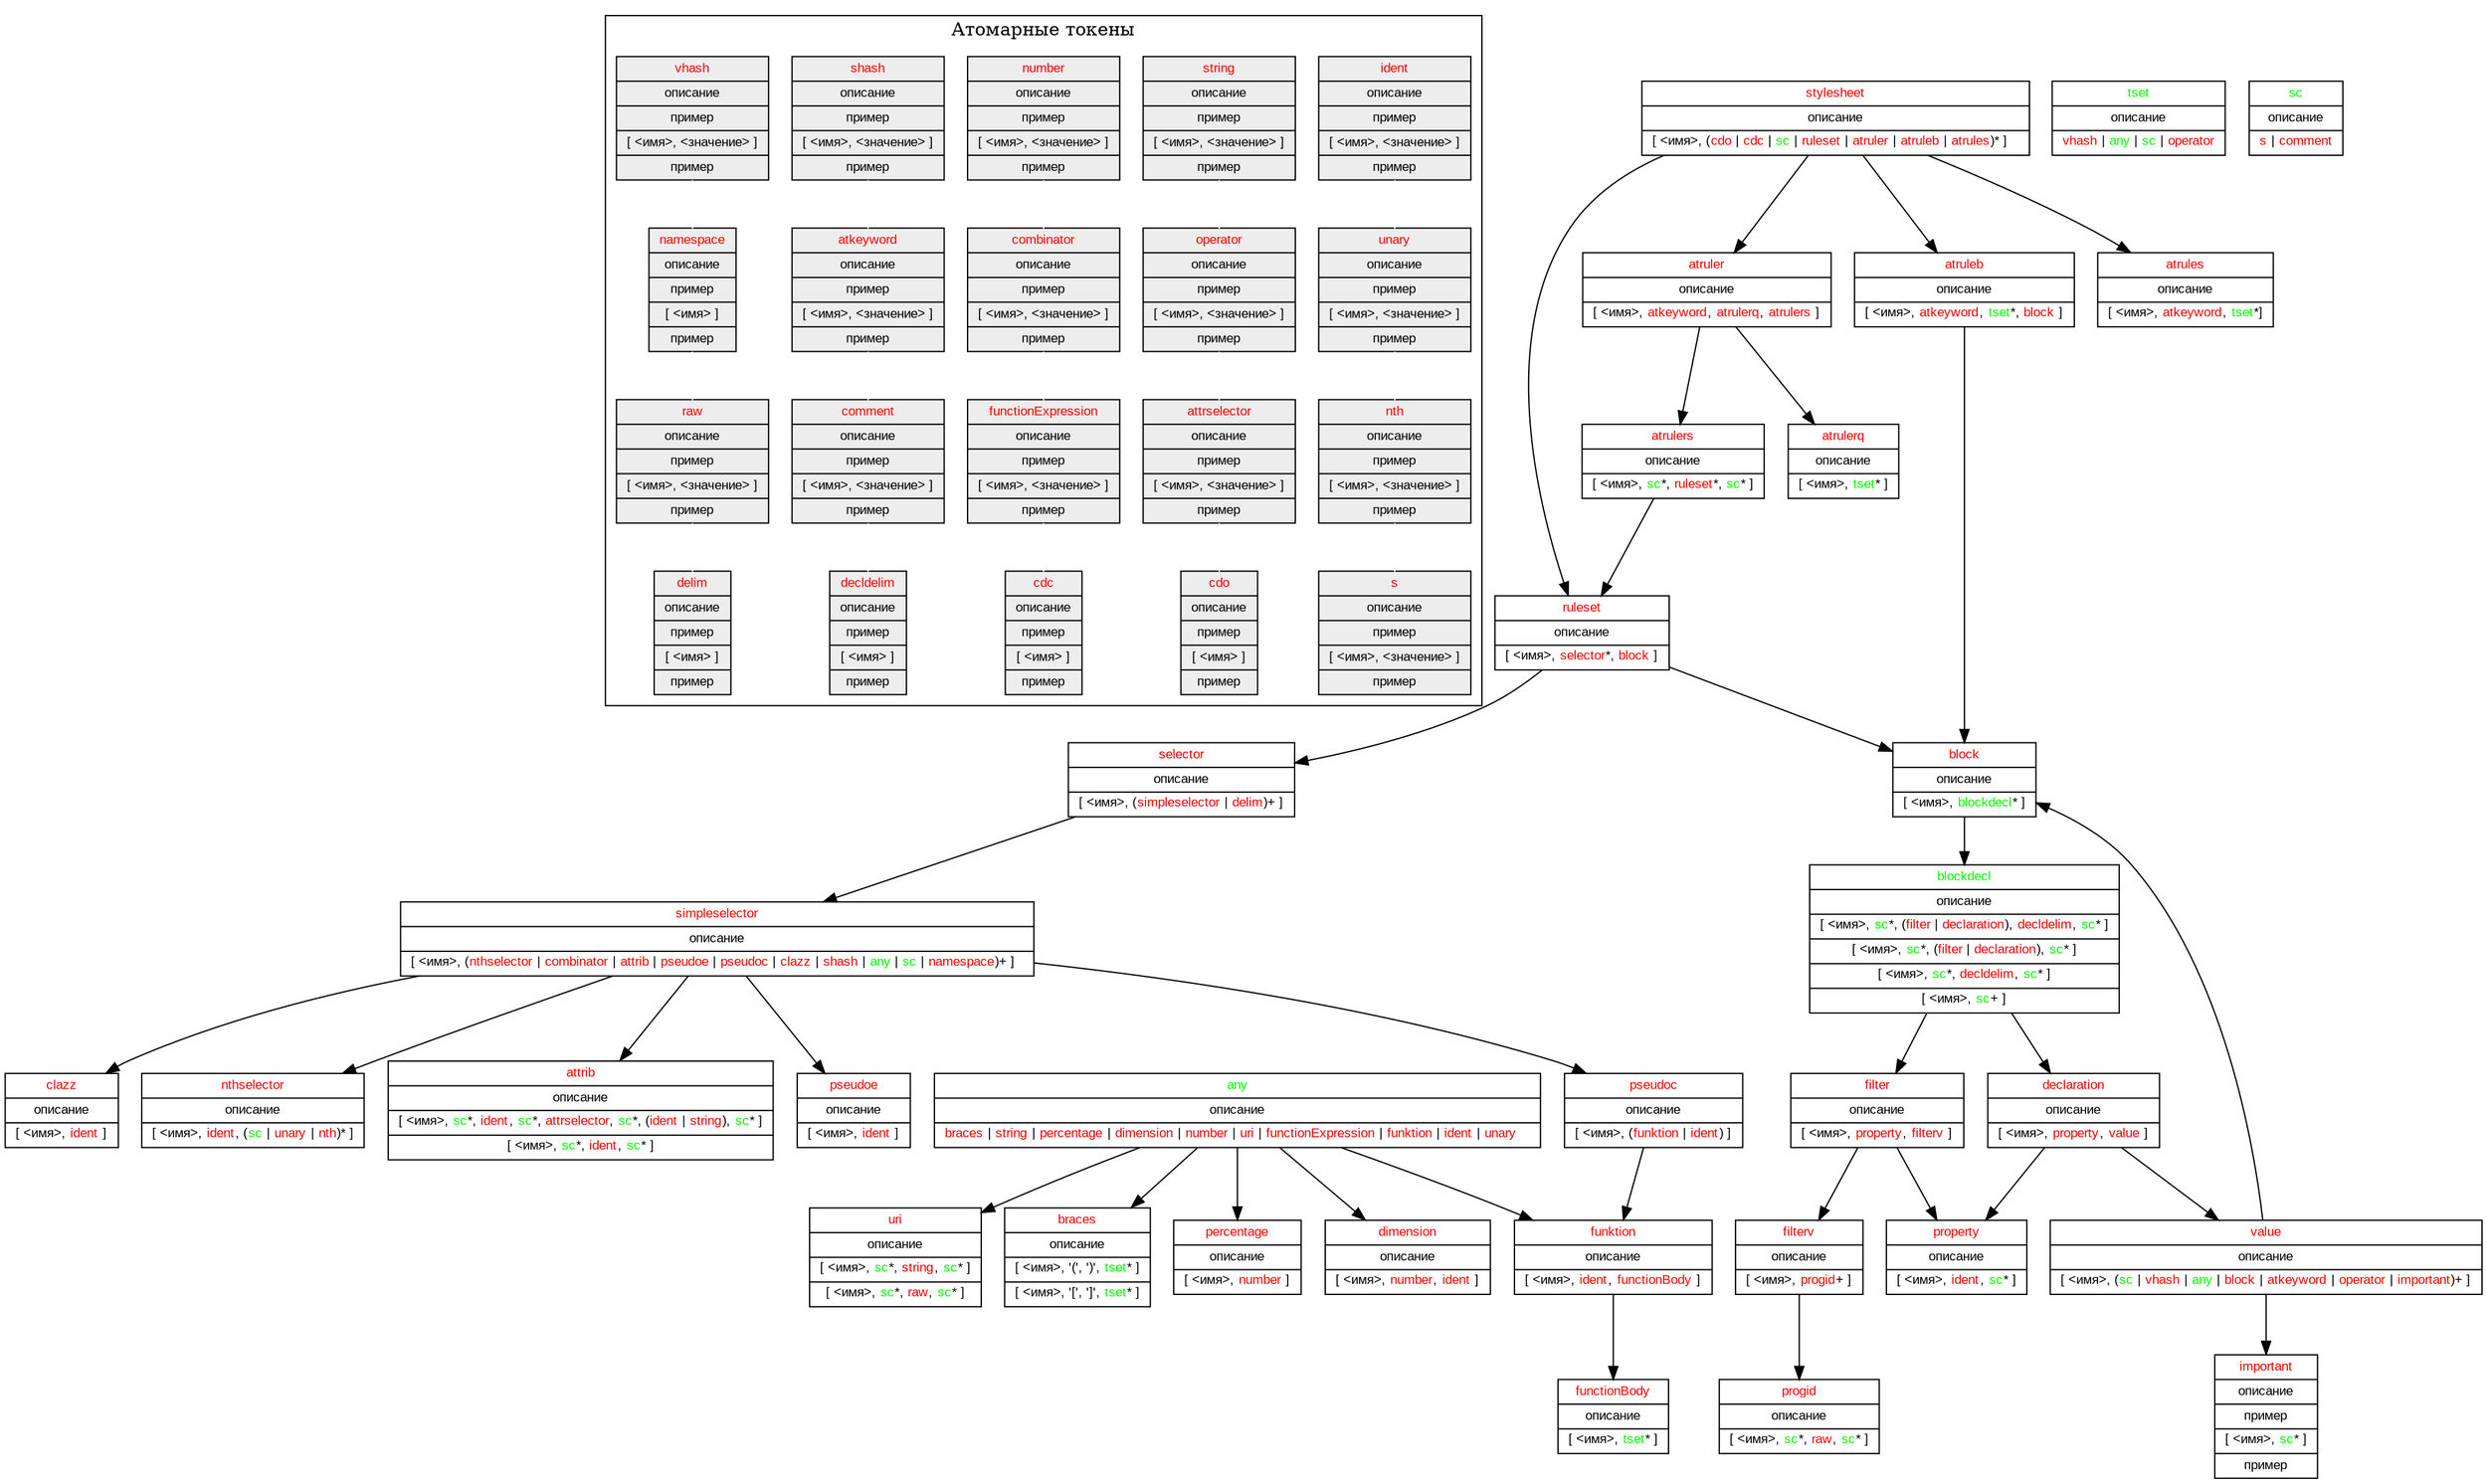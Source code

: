 digraph G {
    node[shape=record,fontsize=10.0,fontname="Arial",style=filled,fillcolor="white"];

    subgraph clusteratom {
        edge[color=white];
        label="Атомарные токены";
        ident;
        string;
        number;
        cdo;
        cdc;
        raw;
        unary;
        shash;
        vhash;
        namespace;
        combinator;
        atkeyword;
        operator;
        delim;
        decldelim;
        nth;
        attrselector;
        functionExpression;
        s;
        comment;
        { rank=same; ident; string; number; vhash; shash; }
        { rank=same; unary; operator; combinator; namespace; atkeyword; }
        { rank=same; nth; attrselector; functionExpression; raw; comment; }
        { rank=same; s; cdo; cdc; delim; decldelim; }
        ident->unary->nth->s;
        string->operator->attrselector->cdo;
        number->combinator->functionExpression->cdc;
        vhash->namespace->raw->delim;
        shash->atkeyword->comment->decldelim;
    }

    stylesheet[label=<{<FONT COLOR="red">stylesheet</FONT>|{описание}|{[ &lt;имя&gt;, (<FONT COLOR="red">cdo</FONT> \| <FONT COLOR="red">cdc</FONT> \| <FONT COLOR="green">sc</FONT> \| <FONT COLOR="red">ruleset</FONT> \| <FONT COLOR="red">atruler</FONT> \| <FONT COLOR="red">atruleb</FONT> \| <FONT COLOR="red">atrules</FONT>)* ]    }}>];
    stylesheet->ruleset;
    stylesheet->atruler;
    stylesheet->atruleb;
    stylesheet->atrules;

    cdo[fillcolor="#EDEDED",label=<{<FONT COLOR="red">cdo</FONT>|{описание}|{пример}|{[ &lt;имя&gt; ]}|{пример}}>];
    cdc[fillcolor="#EDEDED",label=<{<FONT COLOR="red">cdc</FONT>|{описание}|{пример}|{[ &lt;имя&gt; ]}|{пример}}>];
    s[fillcolor="#EDEDED",label=<{<FONT COLOR="red">s</FONT>|{описание}|{пример}|{[ &lt;имя&gt;, &lt;значение&gt; ]}|{пример}}>];
    comment[fillcolor="#EDEDED",label=<{<FONT COLOR="red">comment</FONT>|{описание}|{пример}|{[ &lt;имя&gt;, &lt;значение&gt; ]}|{пример}}>];

    ruleset[label=<{<FONT COLOR="red">ruleset</FONT>|{описание}|{[ &lt;имя&gt;, <FONT COLOR="red">selector</FONT>*, <FONT COLOR="red">block</FONT> ]}}>];
    ruleset->selector;
    ruleset->block;

    block[label=<{<FONT COLOR="red">block</FONT>|{описание}|{[ &lt;имя&gt;, <FONT COLOR="green">blockdecl</FONT>* ]}}>];
    block->blockdecl;
    blockdecl[label=<{<FONT COLOR="green">blockdecl</FONT>|{описание}|{[ &lt;имя&gt;, <FONT COLOR="green">sc</FONT>*, (<FONT COLOR="red">filter</FONT> \| <FONT COLOR="red">declaration</FONT>), <FONT COLOR="red">decldelim</FONT>, <FONT COLOR="green">sc</FONT>* ]}|{[ &lt;имя&gt;, <FONT COLOR="green">sc</FONT>*, (<FONT COLOR="red">filter</FONT> \| <FONT COLOR="red">declaration</FONT>), <FONT COLOR="green">sc</FONT>* ]}|{[ &lt;имя&gt;, <FONT COLOR="green">sc</FONT>*, <FONT COLOR="red">decldelim</FONT>, <FONT COLOR="green">sc</FONT>* ]}|{[ &lt;имя&gt;, <FONT COLOR="green">sc</FONT>+ ]}}>];
    blockdecl->filter;
    blockdecl->declaration;
    decldelim[fillcolor="#EDEDED",label=<{<FONT COLOR="red">decldelim</FONT>|{описание}|{пример}|{[ &lt;имя&gt; ]}|{пример}}>];

    declaration[label=<{<FONT COLOR="red">declaration</FONT>|{описание}|{[ &lt;имя&gt;, <FONT COLOR="red">property</FONT>, <FONT COLOR="red">value</FONT> ]}}>];
    declaration->property;
    declaration->value;

    property[label=<{<FONT COLOR="red">property</FONT>|{описание}|{[ &lt;имя&gt;, <FONT COLOR="red">ident</FONT>, <FONT COLOR="green">sc</FONT>* ]}}>];

    value[label=<{<FONT COLOR="red">value</FONT>|{описание}|{[ &lt;имя&gt;, (<FONT COLOR="green">sc</FONT> \| <FONT COLOR="red">vhash</FONT> \| <FONT COLOR="green">any</FONT> \| <FONT COLOR="red">block</FONT> \| <FONT COLOR="red">atkeyword</FONT> \| <FONT COLOR="red">operator</FONT> \| <FONT COLOR="red">important</FONT>)+ ]}}>];
    value->block;
    value->important;

    important[label=<{<FONT COLOR="red">important</FONT>|{описание}|{пример}|{[ &lt;имя&gt;, <FONT COLOR="green">sc</FONT>* ]}|{пример}}>];

    filter[label=<{<FONT COLOR="red">filter</FONT>|{описание}|{[ &lt;имя&gt;, <FONT COLOR="red">property</FONT>, <FONT COLOR="red">filterv</FONT> ]}}>];
    filter->property;
    filter->filterv;

    filterv[label=<{<FONT COLOR="red">filterv</FONT>|{описание}|{[ &lt;имя&gt;, <FONT COLOR="red">progid</FONT>+ ]}}>];
    filterv->progid;

    progid[label=<{<FONT COLOR="red">progid</FONT>|{описание}|{[ &lt;имя&gt;, <FONT COLOR="green">sc</FONT>*, <FONT COLOR="red">raw</FONT>, <FONT COLOR="green">sc</FONT>* ]}}>];

    selector[label=<{<FONT COLOR="red">selector</FONT>|{описание}|{[ &lt;имя&gt;, (<FONT COLOR="red">simpleselector</FONT> \| <FONT COLOR="red">delim</FONT>)+ ]}}>];
    selector->simpleselector;

    delim[fillcolor="#EDEDED",label=<{<FONT COLOR="red">delim</FONT>|{описание}|{пример}|{[ &lt;имя&gt; ]}|{пример}}>];

    simpleselector[label=<{<FONT COLOR="red">simpleselector</FONT>|{описание}|{[ &lt;имя&gt;, (<FONT COLOR="red">nthselector</FONT> \| <FONT COLOR="red">combinator</FONT> \| <FONT COLOR="red">attrib</FONT> \| <FONT COLOR="red">pseudoe</FONT> \| <FONT COLOR="red">pseudoc</FONT> \| <FONT COLOR="red">clazz</FONT> \| <FONT COLOR="red">shash</FONT> \| <FONT COLOR="green">any</FONT> \| <FONT COLOR="green">sc</FONT> \| <FONT COLOR="red">namespace</FONT>)+ ]   }}>];
    simpleselector->nthselector;
    simpleselector->attrib;
    simpleselector->pseudoe;
    simpleselector->pseudoc;
    simpleselector->clazz;

    namespace[fillcolor="#EDEDED",label=<{<FONT COLOR="red">namespace</FONT>|{описание}|{пример}|{[ &lt;имя&gt; ]}|{пример}}>];

    combinator[fillcolor="#EDEDED",label=<{<FONT COLOR="red">combinator</FONT>|{описание}|{пример}|{[ &lt;имя&gt;, &lt;значение&gt; ]}|{пример}}>];

    clazz[label=<{<FONT COLOR="red">clazz</FONT>|{описание}|{[ &lt;имя&gt;, <FONT COLOR="red">ident</FONT> ]}}>];

    pseudoe[label=<{<FONT COLOR="red">pseudoe</FONT>|{описание}|{[ &lt;имя&gt;, <FONT COLOR="red">ident</FONT> ]}}>];

    pseudoc[label=<{<FONT COLOR="red">pseudoc</FONT>|{описание}|{[ &lt;имя&gt;, (<FONT COLOR="red">funktion</FONT> \| <FONT COLOR="red">ident</FONT>) ]}}>];
    pseudoc->funktion;

    attrib[label=<{<FONT COLOR="red">attrib</FONT>|{описание}|{[ &lt;имя&gt;, <FONT COLOR="green">sc</FONT>*, <FONT COLOR="red">ident</FONT>, <FONT COLOR="green">sc</FONT>*, <FONT COLOR="red">attrselector</FONT>, <FONT COLOR="green">sc</FONT>*, (<FONT COLOR="red">ident</FONT> \| <FONT COLOR="red">string</FONT>), <FONT COLOR="green">sc</FONT>* ]}|{[ &lt;имя&gt;, <FONT COLOR="green">sc</FONT>*, <FONT COLOR="red">ident</FONT>, <FONT COLOR="green">sc</FONT>* ]}}>];

    attrselector[fillcolor="#EDEDED",label=<{<FONT COLOR="red">attrselector</FONT>|{описание}|{пример}|{[ &lt;имя&gt;, &lt;значение&gt; ]}|{пример}}>];

    nthselector[label=<{<FONT COLOR="red">nthselector</FONT>|{описание}|{[ &lt;имя&gt;, <FONT COLOR="red">ident</FONT>, (<FONT COLOR="green">sc</FONT> \| <FONT COLOR="red">unary</FONT> \| <FONT COLOR="red">nth</FONT>)* ]}}>];
    nth[fillcolor="#EDEDED",label=<{<FONT COLOR="red">nth</FONT>|{описание}|{пример}|{[ &lt;имя&gt;, &lt;значение&gt; ]}|{пример}}>];

    atruler[label=<{<FONT COLOR="red">atruler</FONT>|{описание}|{[ &lt;имя&gt;, <FONT COLOR="red">atkeyword</FONT>, <FONT COLOR="red">atrulerq</FONT>, <FONT COLOR="red">atrulers</FONT> ]}}>];
    atruleb[label=<{<FONT COLOR="red">atruleb</FONT>|{описание}|{[ &lt;имя&gt;, <FONT COLOR="red">atkeyword</FONT>, <FONT COLOR="green">tset</FONT>*, <FONT COLOR="red">block</FONT> ]}}>];
    atrules[label=<{<FONT COLOR="red">atrules</FONT>|{описание}|{[ &lt;имя&gt;, <FONT COLOR="red">atkeyword</FONT>, <FONT COLOR="green">tset</FONT>*]}}>];

    atkeyword[fillcolor="#EDEDED",label=<{<FONT COLOR="red">atkeyword</FONT>|{описание}|{пример}|{[ &lt;имя&gt;, &lt;значение&gt; ]}|{пример}}>];
    atruler->atrulerq;
    atruler->atrulers;
    atruleb->block;

    atrulerq[label=<{<FONT COLOR="red">atrulerq</FONT>|{описание}|{[ &lt;имя&gt;, <FONT COLOR="green">tset</FONT>* ]}}>];
    atrulers[label=<{<FONT COLOR="red">atrulers</FONT>|{описание}|{[ &lt;имя&gt;, <FONT COLOR="green">sc</FONT>*, <FONT COLOR="red">ruleset</FONT>*, <FONT COLOR="green">sc</FONT>* ]}}>];

    atrulers->ruleset;

    tset[label=<{<FONT COLOR="green">tset</FONT>|{описание}|{<FONT COLOR="red">vhash</FONT> \| <FONT COLOR="green">any</FONT> \| <FONT COLOR="green">sc</FONT> \| <FONT COLOR="red">operator</FONT>}}>];

    any[label=<{<FONT COLOR="green">any</FONT>|{описание}|{ <FONT COLOR="red">braces</FONT> \| <FONT COLOR="red">string</FONT> \| <FONT COLOR="red">percentage</FONT> \| <FONT COLOR="red">dimension</FONT> \| <FONT COLOR="red">number</FONT> \| <FONT COLOR="red">uri</FONT> \| <FONT COLOR="red">functionExpression</FONT> \| <FONT COLOR="red">funktion</FONT> \| <FONT COLOR="red">ident</FONT> \| <FONT COLOR="red">unary</FONT>    }}>];
    any->braces;
    any->percentage;
    any->dimension;
    any->uri;
    any->funktion;

    ident[fillcolor="#EDEDED",label=<{<FONT COLOR="red">ident</FONT>|{описание}|{пример}|{[ &lt;имя&gt;, &lt;значение&gt; ]}|{пример}}>];
    unary[fillcolor="#EDEDED",label=<{<FONT COLOR="red">unary</FONT>|{описание}|{пример}|{[ &lt;имя&gt;, &lt;значение&gt; ]}|{пример}}>];
    number[fillcolor="#EDEDED",label=<{<FONT COLOR="red">number</FONT>|{описание}|{пример}|{[ &lt;имя&gt;, &lt;значение&gt; ]}|{пример}}>];
    string[fillcolor="#EDEDED",label=<{<FONT COLOR="red">string</FONT>|{описание}|{пример}|{[ &lt;имя&gt;, &lt;значение&gt; ]}|{пример}}>];
    vhash[fillcolor="#EDEDED",label=<{<FONT COLOR="red">vhash</FONT>|{описание}|{пример}|{[ &lt;имя&gt;, &lt;значение&gt; ]}|{пример}}>];
    shash[fillcolor="#EDEDED",label=<{<FONT COLOR="red">shash</FONT>|{описание}|{пример}|{[ &lt;имя&gt;, &lt;значение&gt; ]}|{пример}}>];
    operator[fillcolor="#EDEDED",label=<{<FONT COLOR="red">operator</FONT>|{описание}|{пример}|{[ &lt;имя&gt;, &lt;значение&gt; ]}|{пример}}>];
    raw[fillcolor="#EDEDED",label=<{<FONT COLOR="red">raw</FONT>|{описание}|{пример}|{[ &lt;имя&gt;, &lt;значение&gt; ]}|{пример}}>];
    functionExpression[fillcolor="#EDEDED",label=<{<FONT COLOR="red">functionExpression</FONT>|{описание}|{пример}|{[ &lt;имя&gt;, &lt;значение&gt; ]}|{пример}}>];
    percentage[label=<{<FONT COLOR="red">percentage</FONT>|{описание}|{[ &lt;имя&gt;, <FONT COLOR="red">number</FONT> ]}}>];
    dimension[label=<{<FONT COLOR="red">dimension</FONT>|{описание}|{[ &lt;имя&gt;, <FONT COLOR="red">number</FONT>, <FONT COLOR="red">ident</FONT> ]}}>];
    funktion[label=<{<FONT COLOR="red">funktion</FONT>|{описание}|{[ &lt;имя&gt;, <FONT COLOR="red">ident</FONT>, <FONT COLOR="red">functionBody</FONT> ]}}>];
    funktion->functionBody;
    functionBody[label=<{<FONT COLOR="red">functionBody</FONT>|{описание}|{[ &lt;имя&gt;, <FONT COLOR="green">tset</FONT>* ]}}>];
    uri[label=<{<FONT COLOR="red">uri</FONT>|{описание}|{[ &lt;имя&gt;, <FONT COLOR="green">sc</FONT>*, <FONT COLOR="red">string</FONT>, <FONT COLOR="green">sc</FONT>* ]}|{[ &lt;имя&gt;, <FONT COLOR="green">sc</FONT>*, <FONT COLOR="red">raw</FONT>, <FONT COLOR="green">sc</FONT>* ]}}>];

    sc[label=<{<FONT COLOR="green">sc</FONT>|{описание}|{<FONT COLOR="red">s</FONT> \| <FONT COLOR="red">comment</FONT>}}>];

    braces[label=<{<FONT COLOR="red">braces</FONT>|{описание}|{[ &lt;имя&gt;, '(', ')', <FONT COLOR="green">tset</FONT>* ]}|{[ &lt;имя&gt;, '[', ']', <FONT COLOR="green">tset</FONT>* ]}}>];
}

